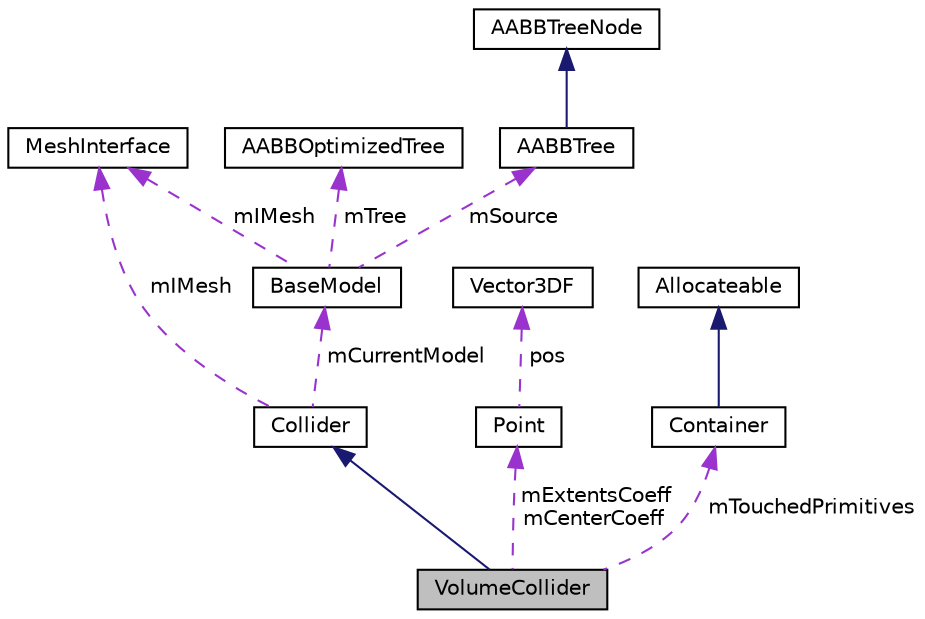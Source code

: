 digraph "VolumeCollider"
{
  edge [fontname="Helvetica",fontsize="10",labelfontname="Helvetica",labelfontsize="10"];
  node [fontname="Helvetica",fontsize="10",shape=record];
  Node1 [label="VolumeCollider",height=0.2,width=0.4,color="black", fillcolor="grey75", style="filled", fontcolor="black"];
  Node2 -> Node1 [dir="back",color="midnightblue",fontsize="10",style="solid",fontname="Helvetica"];
  Node2 [label="Collider",height=0.2,width=0.4,color="black", fillcolor="white", style="filled",URL="$class_collider.html"];
  Node3 -> Node2 [dir="back",color="darkorchid3",fontsize="10",style="dashed",label=" mIMesh" ,fontname="Helvetica"];
  Node3 [label="MeshInterface",height=0.2,width=0.4,color="black", fillcolor="white", style="filled",URL="$class_mesh_interface.html"];
  Node4 -> Node2 [dir="back",color="darkorchid3",fontsize="10",style="dashed",label=" mCurrentModel" ,fontname="Helvetica"];
  Node4 [label="BaseModel",height=0.2,width=0.4,color="black", fillcolor="white", style="filled",URL="$class_base_model.html"];
  Node5 -> Node4 [dir="back",color="darkorchid3",fontsize="10",style="dashed",label=" mTree" ,fontname="Helvetica"];
  Node5 [label="AABBOptimizedTree",height=0.2,width=0.4,color="black", fillcolor="white", style="filled",URL="$class_a_a_b_b_optimized_tree.html"];
  Node3 -> Node4 [dir="back",color="darkorchid3",fontsize="10",style="dashed",label=" mIMesh" ,fontname="Helvetica"];
  Node6 -> Node4 [dir="back",color="darkorchid3",fontsize="10",style="dashed",label=" mSource" ,fontname="Helvetica"];
  Node6 [label="AABBTree",height=0.2,width=0.4,color="black", fillcolor="white", style="filled",URL="$class_a_a_b_b_tree.html"];
  Node7 -> Node6 [dir="back",color="midnightblue",fontsize="10",style="solid",fontname="Helvetica"];
  Node7 [label="AABBTreeNode",height=0.2,width=0.4,color="black", fillcolor="white", style="filled",URL="$class_a_a_b_b_tree_node.html"];
  Node8 -> Node1 [dir="back",color="darkorchid3",fontsize="10",style="dashed",label=" mExtentsCoeff\nmCenterCoeff" ,fontname="Helvetica"];
  Node8 [label="Point",height=0.2,width=0.4,color="black", fillcolor="white", style="filled",URL="$class_point.html"];
  Node9 -> Node8 [dir="back",color="darkorchid3",fontsize="10",style="dashed",label=" pos" ,fontname="Helvetica"];
  Node9 [label="Vector3DF",height=0.2,width=0.4,color="black", fillcolor="white", style="filled",URL="$class_vector3_d_f.html"];
  Node10 -> Node1 [dir="back",color="darkorchid3",fontsize="10",style="dashed",label=" mTouchedPrimitives" ,fontname="Helvetica"];
  Node10 [label="Container",height=0.2,width=0.4,color="black", fillcolor="white", style="filled",URL="$class_container.html"];
  Node11 -> Node10 [dir="back",color="midnightblue",fontsize="10",style="solid",fontname="Helvetica"];
  Node11 [label="Allocateable",height=0.2,width=0.4,color="black", fillcolor="white", style="filled",URL="$class_allocateable.html"];
}
